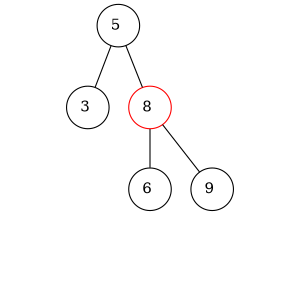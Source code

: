 graph drzewo{
size = "2,20"0 [shape=circle, color=black, label="5 "]
1 [shape=circle, color=black, label="3 "]
0 -- 1 ;
2 [shape=circle, style=invisible, label="0 "]
1 -- 2 [style=invis];
 3 [shape=circle, style=invisible, label="0 "]
1 -- 3 [style=invis];
 4 [shape=circle, color=red, label="8 "]
0 -- 4 ;
5 [shape=circle, color=black, label="6 "]
4 -- 5 ;
6 [shape=circle, style=invisible, label="0 "]
5 -- 6 [style=invis];
 7 [shape=circle, style=invisible, label="0 "]
5 -- 7 [style=invis];
 8 [shape=circle, color=black, label="9 "]
4 -- 8 ;
9 [shape=circle, style=invisible, label="0 "]
8 -- 9 [style=invis];
 10 [shape=circle, style=invisible, label="0 "]
8 -- 10 [style=invis];
 }
